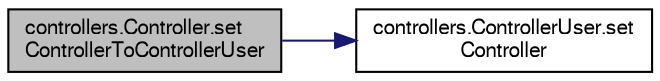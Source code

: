 digraph "controllers.Controller.setControllerToControllerUser"
{
  bgcolor="transparent";
  edge [fontname="FreeSans",fontsize="10",labelfontname="FreeSans",labelfontsize="10"];
  node [fontname="FreeSans",fontsize="10",shape=record];
  rankdir="LR";
  Node5 [label="controllers.Controller.set\lControllerToControllerUser",height=0.2,width=0.4,color="black", fillcolor="grey75", style="filled", fontcolor="black"];
  Node5 -> Node6 [color="midnightblue",fontsize="10",style="solid",fontname="FreeSans"];
  Node6 [label="controllers.ControllerUser.set\lController",height=0.2,width=0.4,color="black",URL="$classcontrollers_1_1ControllerUser.html#a221c7cfbe34f219a75fcccc0f13da08b"];
}
